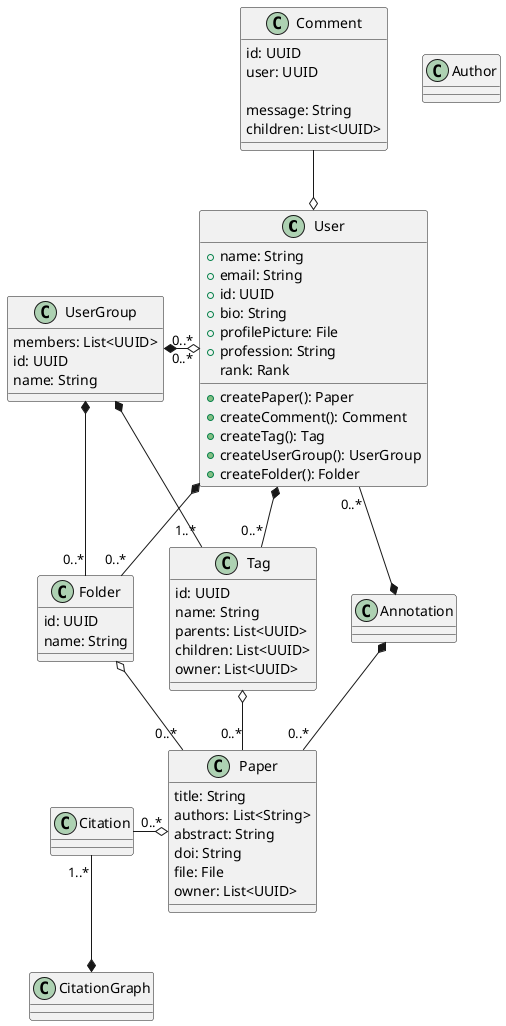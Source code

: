 @startuml
class User {
+name: String
+email: String
+id: UUID
+bio: String
+profilePicture: File
+profession: String
' Not in MVP
rank: Rank

+ createPaper(): Paper
+ createComment(): Comment
+ createTag(): Tag
+ createUserGroup(): UserGroup
+ createFolder(): Folder
}

class UserGroup {
members: List<UUID>
id: UUID
name: String
}

class Folder {
id: UUID
name: String
}

class Paper {
title: String
authors: List<String>
abstract: String
doi: String
file: File
owner: List<UUID>
}

class Author {

}

class Tag {
id: UUID
name: String
parents: List<UUID>
children: List<UUID>
owner: List<UUID>


}

class Citation {

}

class CitationGraph {

}

class Comment {
id: UUID
user: UUID

message: String
children: List<UUID>
}

User *-- "0..*" Folder
Folder o-- "0..*" Paper
Tag o- "0..*" Paper
User  *-- "0..*" Tag
UserGroup *-- "0..*" Folder
UserGroup "0..*" *-o "0..*" User
UserGroup *- "1..*" Tag
Citation "1..*" --* CitationGraph
Citation "0..*" -o Paper
Comment --o User
Annotation *-- "0..*" Paper
User "0..*" --* Annotation
@enduml

